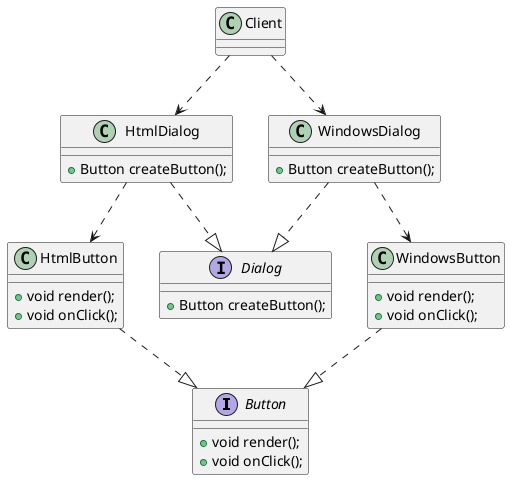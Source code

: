@startuml
/'产品'/
interface Button{
  + void render();
  + void onClick();
}
class HtmlButton {
  + void render();
  + void onClick();
}
class WindowsButton {
  + void render();
  + void onClick();
}
HtmlButton ..|> Button
WindowsButton ..|> Button

/'工厂'/
interface Dialog{
  + Button createButton();
}
class HtmlDialog{
  + Button createButton();
}
class WindowsDialog{
  + Button createButton();
}
HtmlDialog ..|> Dialog
WindowsDialog ..|> Dialog
HtmlDialog ..> HtmlButton
WindowsDialog ..> WindowsButton

/'客户端'/
class Client{
}
Client ..> HtmlDialog
Client ..> WindowsDialog

@enduml
